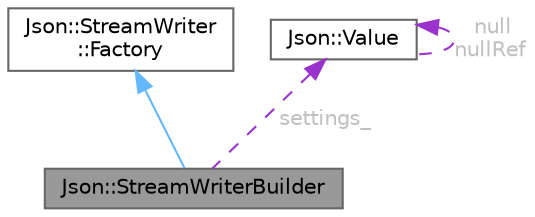 digraph "Json::StreamWriterBuilder"
{
 // LATEX_PDF_SIZE
  bgcolor="transparent";
  edge [fontname=Helvetica,fontsize=10,labelfontname=Helvetica,labelfontsize=10];
  node [fontname=Helvetica,fontsize=10,shape=box,height=0.2,width=0.4];
  Node1 [label="Json::StreamWriterBuilder",height=0.2,width=0.4,color="gray40", fillcolor="grey60", style="filled", fontcolor="black",tooltip="Build a StreamWriter implementation."];
  Node2 -> Node1 [dir="back",color="steelblue1",style="solid"];
  Node2 [label="Json::StreamWriter\l::Factory",height=0.2,width=0.4,color="gray40", fillcolor="white", style="filled",URL="$class_json_1_1_stream_writer_1_1_factory.html",tooltip="A simple abstract factory."];
  Node3 -> Node1 [dir="back",color="darkorchid3",style="dashed",label=" settings_",fontcolor="grey" ];
  Node3 [label="Json::Value",height=0.2,width=0.4,color="gray40", fillcolor="white", style="filled",URL="$class_json_1_1_value.html",tooltip="Represents a JSON value."];
  Node3 -> Node3 [dir="back",color="darkorchid3",style="dashed",label=" null\nnullRef",fontcolor="grey" ];
}
